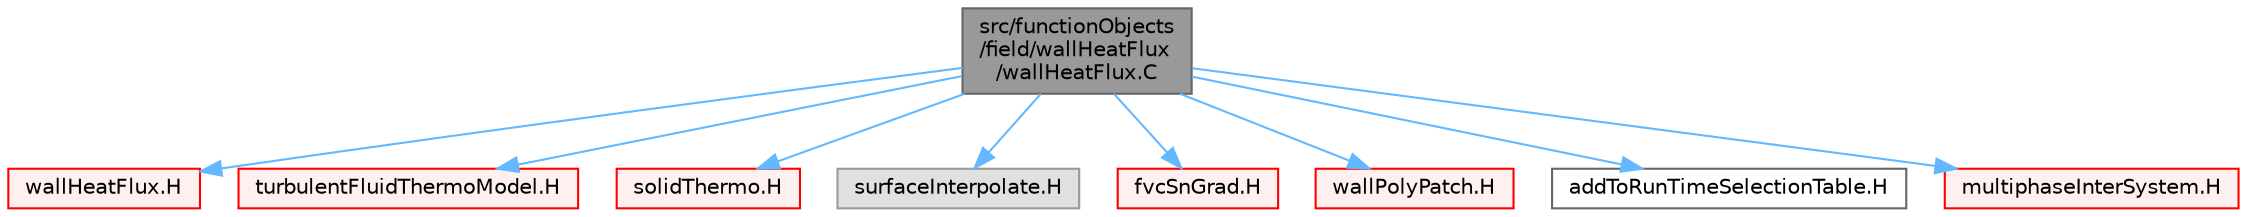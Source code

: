 digraph "src/functionObjects/field/wallHeatFlux/wallHeatFlux.C"
{
 // LATEX_PDF_SIZE
  bgcolor="transparent";
  edge [fontname=Helvetica,fontsize=10,labelfontname=Helvetica,labelfontsize=10];
  node [fontname=Helvetica,fontsize=10,shape=box,height=0.2,width=0.4];
  Node1 [id="Node000001",label="src/functionObjects\l/field/wallHeatFlux\l/wallHeatFlux.C",height=0.2,width=0.4,color="gray40", fillcolor="grey60", style="filled", fontcolor="black",tooltip=" "];
  Node1 -> Node2 [id="edge1_Node000001_Node000002",color="steelblue1",style="solid",tooltip=" "];
  Node2 [id="Node000002",label="wallHeatFlux.H",height=0.2,width=0.4,color="red", fillcolor="#FFF0F0", style="filled",URL="$wallHeatFlux_8H.html",tooltip=" "];
  Node1 -> Node271 [id="edge2_Node000001_Node000271",color="steelblue1",style="solid",tooltip=" "];
  Node271 [id="Node000271",label="turbulentFluidThermoModel.H",height=0.2,width=0.4,color="red", fillcolor="#FFF0F0", style="filled",URL="$turbulentFluidThermoModel_8H.html",tooltip=" "];
  Node1 -> Node437 [id="edge3_Node000001_Node000437",color="steelblue1",style="solid",tooltip=" "];
  Node437 [id="Node000437",label="solidThermo.H",height=0.2,width=0.4,color="red", fillcolor="#FFF0F0", style="filled",URL="$solidThermo_8H.html",tooltip=" "];
  Node1 -> Node439 [id="edge4_Node000001_Node000439",color="steelblue1",style="solid",tooltip=" "];
  Node439 [id="Node000439",label="surfaceInterpolate.H",height=0.2,width=0.4,color="grey60", fillcolor="#E0E0E0", style="filled",tooltip=" "];
  Node1 -> Node440 [id="edge5_Node000001_Node000440",color="steelblue1",style="solid",tooltip=" "];
  Node440 [id="Node000440",label="fvcSnGrad.H",height=0.2,width=0.4,color="red", fillcolor="#FFF0F0", style="filled",URL="$fvcSnGrad_8H.html",tooltip="Calculate the snGrad of the given volField."];
  Node1 -> Node441 [id="edge6_Node000001_Node000441",color="steelblue1",style="solid",tooltip=" "];
  Node441 [id="Node000441",label="wallPolyPatch.H",height=0.2,width=0.4,color="red", fillcolor="#FFF0F0", style="filled",URL="$wallPolyPatch_8H.html",tooltip=" "];
  Node1 -> Node442 [id="edge7_Node000001_Node000442",color="steelblue1",style="solid",tooltip=" "];
  Node442 [id="Node000442",label="addToRunTimeSelectionTable.H",height=0.2,width=0.4,color="grey40", fillcolor="white", style="filled",URL="$addToRunTimeSelectionTable_8H.html",tooltip="Macros for easy insertion into run-time selection tables."];
  Node1 -> Node443 [id="edge8_Node000001_Node000443",color="steelblue1",style="solid",tooltip=" "];
  Node443 [id="Node000443",label="multiphaseInterSystem.H",height=0.2,width=0.4,color="red", fillcolor="#FFF0F0", style="filled",URL="$multiphaseInterSystem_8H.html",tooltip=" "];
}
